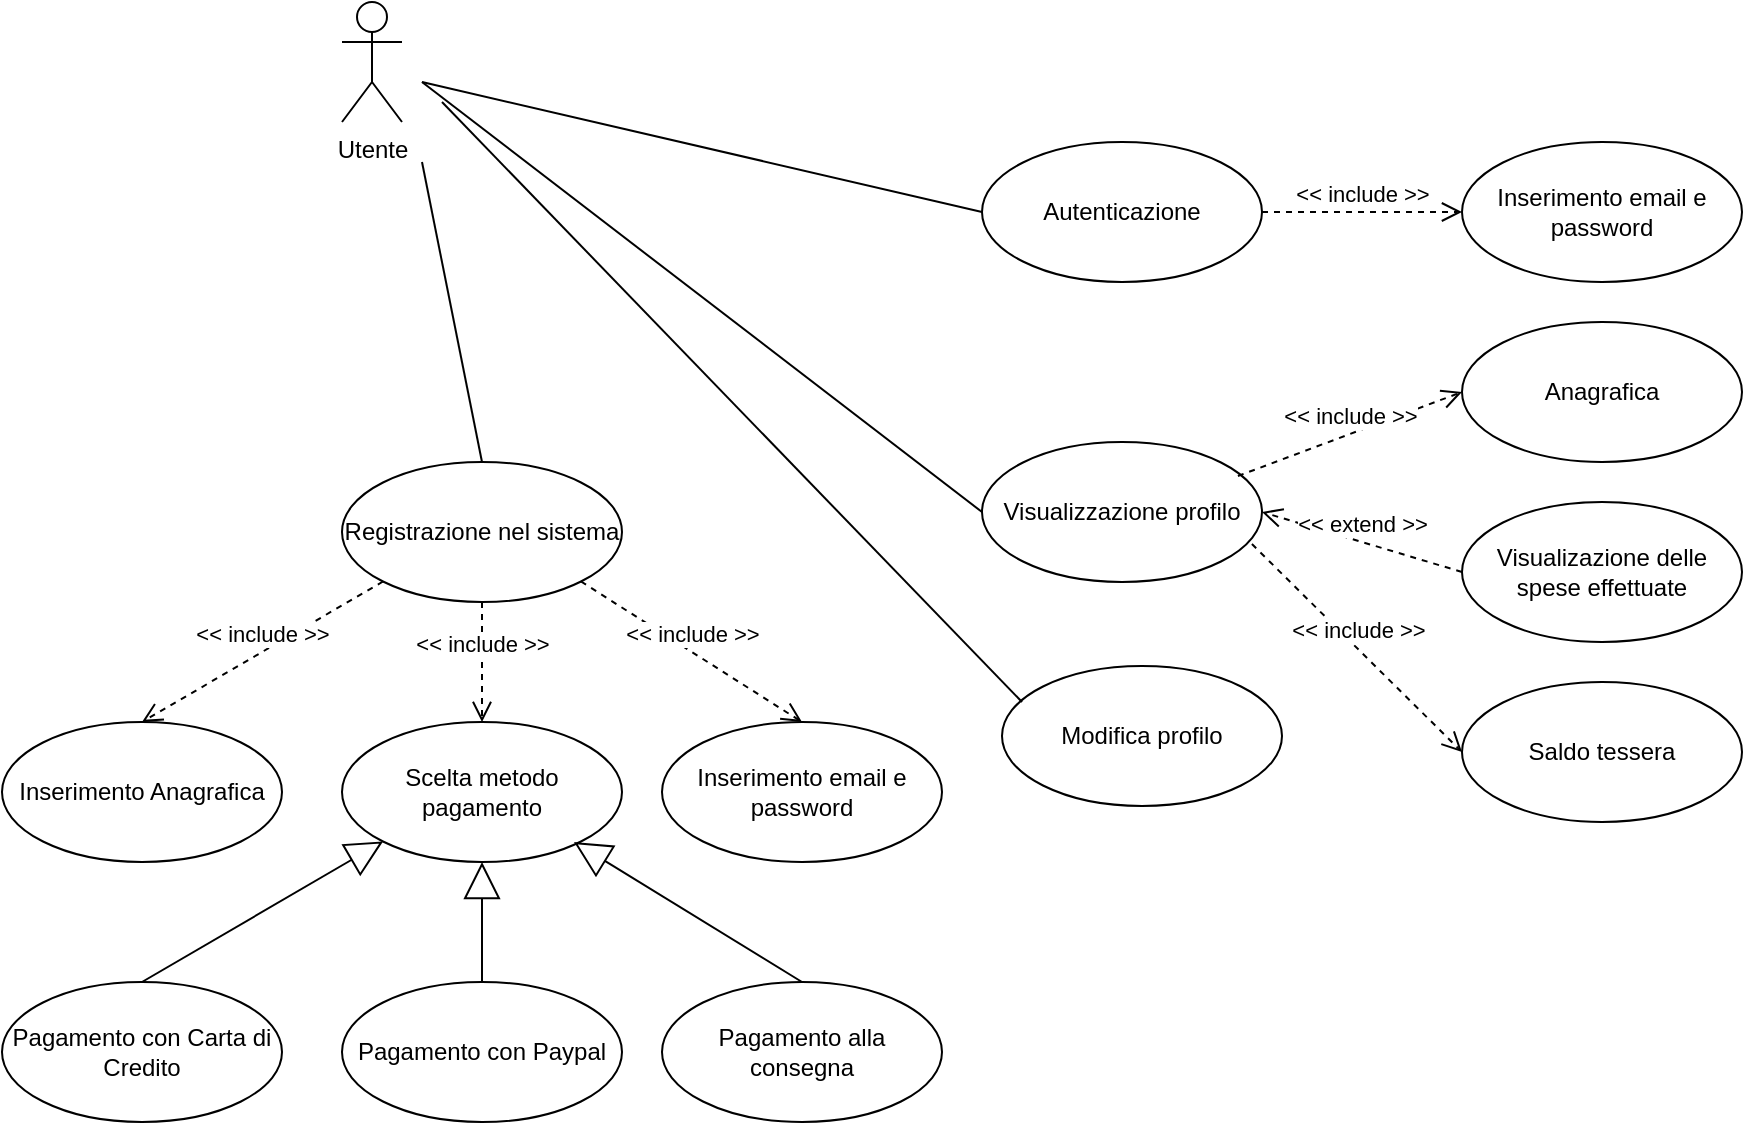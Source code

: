 <mxfile version="13.1.0" type="device"><diagram id="XiWIEXW0pNq9iZ9GmbeL" name="Page-1"><mxGraphModel dx="1708" dy="802" grid="1" gridSize="10" guides="1" tooltips="1" connect="1" arrows="1" fold="1" page="1" pageScale="1" pageWidth="827" pageHeight="1169" math="0" shadow="0"><root><mxCell id="0"/><mxCell id="1" parent="0"/><mxCell id="xZxttSDQxbU1vhY1M0_i-1" value="Registrazione nel sistema" style="ellipse;whiteSpace=wrap;html=1;" parent="1" vertex="1"><mxGeometry x="120" y="300" width="140" height="70" as="geometry"/></mxCell><mxCell id="xZxttSDQxbU1vhY1M0_i-2" value="Visualizzazione profilo" style="ellipse;whiteSpace=wrap;html=1;" parent="1" vertex="1"><mxGeometry x="440" y="290" width="140" height="70" as="geometry"/></mxCell><mxCell id="xZxttSDQxbU1vhY1M0_i-3" value="Visualizazione delle spese effettuate" style="ellipse;whiteSpace=wrap;html=1;" parent="1" vertex="1"><mxGeometry x="680" y="320" width="140" height="70" as="geometry"/></mxCell><mxCell id="xZxttSDQxbU1vhY1M0_i-4" value="&amp;lt;&amp;lt; extend &amp;gt;&amp;gt;" style="html=1;verticalAlign=bottom;endArrow=open;dashed=1;endSize=8;entryX=1;entryY=0.5;entryDx=0;entryDy=0;exitX=0;exitY=0.5;exitDx=0;exitDy=0;" parent="1" source="xZxttSDQxbU1vhY1M0_i-3" target="xZxttSDQxbU1vhY1M0_i-2" edge="1"><mxGeometry relative="1" as="geometry"><mxPoint x="730" y="140" as="sourcePoint"/><mxPoint x="650" y="130" as="targetPoint"/></mxGeometry></mxCell><mxCell id="xZxttSDQxbU1vhY1M0_i-5" value="Modifica profilo" style="ellipse;whiteSpace=wrap;html=1;" parent="1" vertex="1"><mxGeometry x="450" y="402" width="140" height="70" as="geometry"/></mxCell><mxCell id="xZxttSDQxbU1vhY1M0_i-6" value="Anagrafica" style="ellipse;whiteSpace=wrap;html=1;" parent="1" vertex="1"><mxGeometry x="680" y="230" width="140" height="70" as="geometry"/></mxCell><mxCell id="xZxttSDQxbU1vhY1M0_i-7" value="Saldo tessera" style="ellipse;whiteSpace=wrap;html=1;" parent="1" vertex="1"><mxGeometry x="680" y="410" width="140" height="70" as="geometry"/></mxCell><mxCell id="xZxttSDQxbU1vhY1M0_i-8" value="&amp;lt;&amp;lt; include &amp;gt;&amp;gt;" style="html=1;verticalAlign=bottom;endArrow=open;dashed=1;endSize=8;entryX=0;entryY=0.5;entryDx=0;entryDy=0;exitX=0.914;exitY=0.243;exitDx=0;exitDy=0;exitPerimeter=0;" parent="1" source="xZxttSDQxbU1vhY1M0_i-2" target="xZxttSDQxbU1vhY1M0_i-6" edge="1"><mxGeometry relative="1" as="geometry"><mxPoint x="580" y="160" as="sourcePoint"/><mxPoint x="740" y="315" as="targetPoint"/></mxGeometry></mxCell><mxCell id="xZxttSDQxbU1vhY1M0_i-9" value="&amp;lt;&amp;lt; include &amp;gt;&amp;gt;" style="html=1;verticalAlign=bottom;endArrow=open;dashed=1;endSize=8;entryX=0;entryY=0.5;entryDx=0;entryDy=0;exitX=0.964;exitY=0.729;exitDx=0;exitDy=0;exitPerimeter=0;" parent="1" source="xZxttSDQxbU1vhY1M0_i-2" target="xZxttSDQxbU1vhY1M0_i-7" edge="1"><mxGeometry relative="1" as="geometry"><mxPoint x="577.96" y="437.01" as="sourcePoint"/><mxPoint x="735" y="325" as="targetPoint"/></mxGeometry></mxCell><mxCell id="xZxttSDQxbU1vhY1M0_i-12" value="Autenticazione" style="ellipse;whiteSpace=wrap;html=1;" parent="1" vertex="1"><mxGeometry x="440" y="140" width="140" height="70" as="geometry"/></mxCell><mxCell id="xZxttSDQxbU1vhY1M0_i-13" value="" style="endArrow=none;html=1;entryX=0.5;entryY=0;entryDx=0;entryDy=0;" parent="1" target="xZxttSDQxbU1vhY1M0_i-1" edge="1"><mxGeometry width="50" height="50" relative="1" as="geometry"><mxPoint x="160" y="150" as="sourcePoint"/><mxPoint x="440" y="125" as="targetPoint"/></mxGeometry></mxCell><mxCell id="xZxttSDQxbU1vhY1M0_i-14" value="" style="endArrow=none;html=1;entryX=0;entryY=0.5;entryDx=0;entryDy=0;" parent="1" edge="1"><mxGeometry width="50" height="50" relative="1" as="geometry"><mxPoint x="160" y="110" as="sourcePoint"/><mxPoint x="440" y="325" as="targetPoint"/></mxGeometry></mxCell><mxCell id="xZxttSDQxbU1vhY1M0_i-15" value="" style="endArrow=none;html=1;" parent="1" edge="1"><mxGeometry width="50" height="50" relative="1" as="geometry"><mxPoint x="170" y="120" as="sourcePoint"/><mxPoint x="460" y="420" as="targetPoint"/></mxGeometry></mxCell><mxCell id="xZxttSDQxbU1vhY1M0_i-16" value="" style="endArrow=none;html=1;entryX=0;entryY=0.5;entryDx=0;entryDy=0;" parent="1" target="xZxttSDQxbU1vhY1M0_i-12" edge="1"><mxGeometry width="50" height="50" relative="1" as="geometry"><mxPoint x="160" y="110" as="sourcePoint"/><mxPoint x="440" y="205" as="targetPoint"/></mxGeometry></mxCell><mxCell id="xZxttSDQxbU1vhY1M0_i-17" value="Utente" style="shape=umlActor;verticalLabelPosition=bottom;labelBackgroundColor=#ffffff;verticalAlign=top;html=1;" parent="1" vertex="1"><mxGeometry x="120" y="70" width="30" height="60" as="geometry"/></mxCell><mxCell id="SDL1G8E7hztdMeTN7Dep-1" value="Inserimento Anagrafica" style="ellipse;whiteSpace=wrap;html=1;" parent="1" vertex="1"><mxGeometry x="-50" y="430" width="140" height="70" as="geometry"/></mxCell><mxCell id="SDL1G8E7hztdMeTN7Dep-2" value="&lt;div&gt;Scelta metodo pagamento&lt;/div&gt;" style="ellipse;whiteSpace=wrap;html=1;" parent="1" vertex="1"><mxGeometry x="120" y="430" width="140" height="70" as="geometry"/></mxCell><mxCell id="SDL1G8E7hztdMeTN7Dep-3" value="&amp;lt;&amp;lt; include &amp;gt;&amp;gt;" style="html=1;verticalAlign=bottom;endArrow=open;dashed=1;endSize=8;entryX=0.5;entryY=0;entryDx=0;entryDy=0;exitX=0;exitY=1;exitDx=0;exitDy=0;" parent="1" source="xZxttSDQxbU1vhY1M0_i-1" target="SDL1G8E7hztdMeTN7Dep-1" edge="1"><mxGeometry relative="1" as="geometry"><mxPoint x="130" y="370" as="sourcePoint"/><mxPoint x="610" y="85" as="targetPoint"/></mxGeometry></mxCell><mxCell id="SDL1G8E7hztdMeTN7Dep-4" value="&amp;lt;&amp;lt; include &amp;gt;&amp;gt;" style="html=1;verticalAlign=bottom;endArrow=open;dashed=1;endSize=8;entryX=0.5;entryY=0;entryDx=0;entryDy=0;exitX=0.5;exitY=1;exitDx=0;exitDy=0;" parent="1" target="SDL1G8E7hztdMeTN7Dep-2" edge="1"><mxGeometry relative="1" as="geometry"><mxPoint x="190" y="370" as="sourcePoint"/><mxPoint x="33.02" y="426.01" as="targetPoint"/></mxGeometry></mxCell><mxCell id="SDL1G8E7hztdMeTN7Dep-5" value="&lt;div&gt;Inserimento email e password&lt;/div&gt;" style="ellipse;whiteSpace=wrap;html=1;" parent="1" vertex="1"><mxGeometry x="280" y="430" width="140" height="70" as="geometry"/></mxCell><mxCell id="SDL1G8E7hztdMeTN7Dep-6" value="&amp;lt;&amp;lt; include &amp;gt;&amp;gt;" style="html=1;verticalAlign=bottom;endArrow=open;dashed=1;endSize=8;entryX=0.5;entryY=0;entryDx=0;entryDy=0;exitX=1;exitY=1;exitDx=0;exitDy=0;" parent="1" source="xZxttSDQxbU1vhY1M0_i-1" target="SDL1G8E7hztdMeTN7Dep-5" edge="1"><mxGeometry relative="1" as="geometry"><mxPoint x="280" y="370" as="sourcePoint"/><mxPoint x="190" y="430" as="targetPoint"/></mxGeometry></mxCell><mxCell id="SDL1G8E7hztdMeTN7Dep-8" value="Pagamento con Carta di Credito" style="ellipse;whiteSpace=wrap;html=1;" parent="1" vertex="1"><mxGeometry x="-50" y="560" width="140" height="70" as="geometry"/></mxCell><mxCell id="SDL1G8E7hztdMeTN7Dep-9" value="Pagamento con Paypal" style="ellipse;whiteSpace=wrap;html=1;" parent="1" vertex="1"><mxGeometry x="120" y="560" width="140" height="70" as="geometry"/></mxCell><mxCell id="SDL1G8E7hztdMeTN7Dep-10" value="Pagamento alla consegna" style="ellipse;whiteSpace=wrap;html=1;" parent="1" vertex="1"><mxGeometry x="280" y="560" width="140" height="70" as="geometry"/></mxCell><mxCell id="SDL1G8E7hztdMeTN7Dep-11" value="" style="endArrow=block;endSize=16;endFill=0;html=1;entryX=0;entryY=1;entryDx=0;entryDy=0;exitX=0.5;exitY=0;exitDx=0;exitDy=0;" parent="1" source="SDL1G8E7hztdMeTN7Dep-8" target="SDL1G8E7hztdMeTN7Dep-2" edge="1"><mxGeometry x="-0.103" y="-44" width="160" relative="1" as="geometry"><mxPoint x="10" y="686" as="sourcePoint"/><mxPoint x="141.56" y="572.99" as="targetPoint"/><mxPoint as="offset"/></mxGeometry></mxCell><mxCell id="SDL1G8E7hztdMeTN7Dep-12" value="" style="endArrow=block;endSize=16;endFill=0;html=1;entryX=0.5;entryY=1;entryDx=0;entryDy=0;exitX=0.5;exitY=0;exitDx=0;exitDy=0;" parent="1" source="SDL1G8E7hztdMeTN7Dep-9" target="SDL1G8E7hztdMeTN7Dep-2" edge="1"><mxGeometry x="-0.103" y="-44" width="160" relative="1" as="geometry"><mxPoint x="200" y="686" as="sourcePoint"/><mxPoint x="200.5" y="590" as="targetPoint"/><mxPoint as="offset"/></mxGeometry></mxCell><mxCell id="SDL1G8E7hztdMeTN7Dep-13" value="" style="endArrow=block;endSize=16;endFill=0;html=1;exitX=0.5;exitY=0;exitDx=0;exitDy=0;" parent="1" source="SDL1G8E7hztdMeTN7Dep-10" edge="1"><mxGeometry x="-0.103" y="-44" width="160" relative="1" as="geometry"><mxPoint x="290.5" y="666" as="sourcePoint"/><mxPoint x="236" y="490" as="targetPoint"/><mxPoint as="offset"/></mxGeometry></mxCell><mxCell id="SDL1G8E7hztdMeTN7Dep-20" value="&amp;lt;&amp;lt; include &amp;gt;&amp;gt;" style="html=1;verticalAlign=bottom;endArrow=open;dashed=1;endSize=8;exitX=1;exitY=0.5;exitDx=0;exitDy=0;entryX=0;entryY=0.5;entryDx=0;entryDy=0;" parent="1" source="xZxttSDQxbU1vhY1M0_i-12" target="SDL1G8E7hztdMeTN7Dep-21" edge="1"><mxGeometry relative="1" as="geometry"><mxPoint x="261.96" y="522.98" as="sourcePoint"/><mxPoint x="650" y="180" as="targetPoint"/></mxGeometry></mxCell><mxCell id="SDL1G8E7hztdMeTN7Dep-21" value="&lt;div&gt;Inserimento email e password&lt;/div&gt;" style="ellipse;whiteSpace=wrap;html=1;" parent="1" vertex="1"><mxGeometry x="680" y="140" width="140" height="70" as="geometry"/></mxCell></root></mxGraphModel></diagram></mxfile>